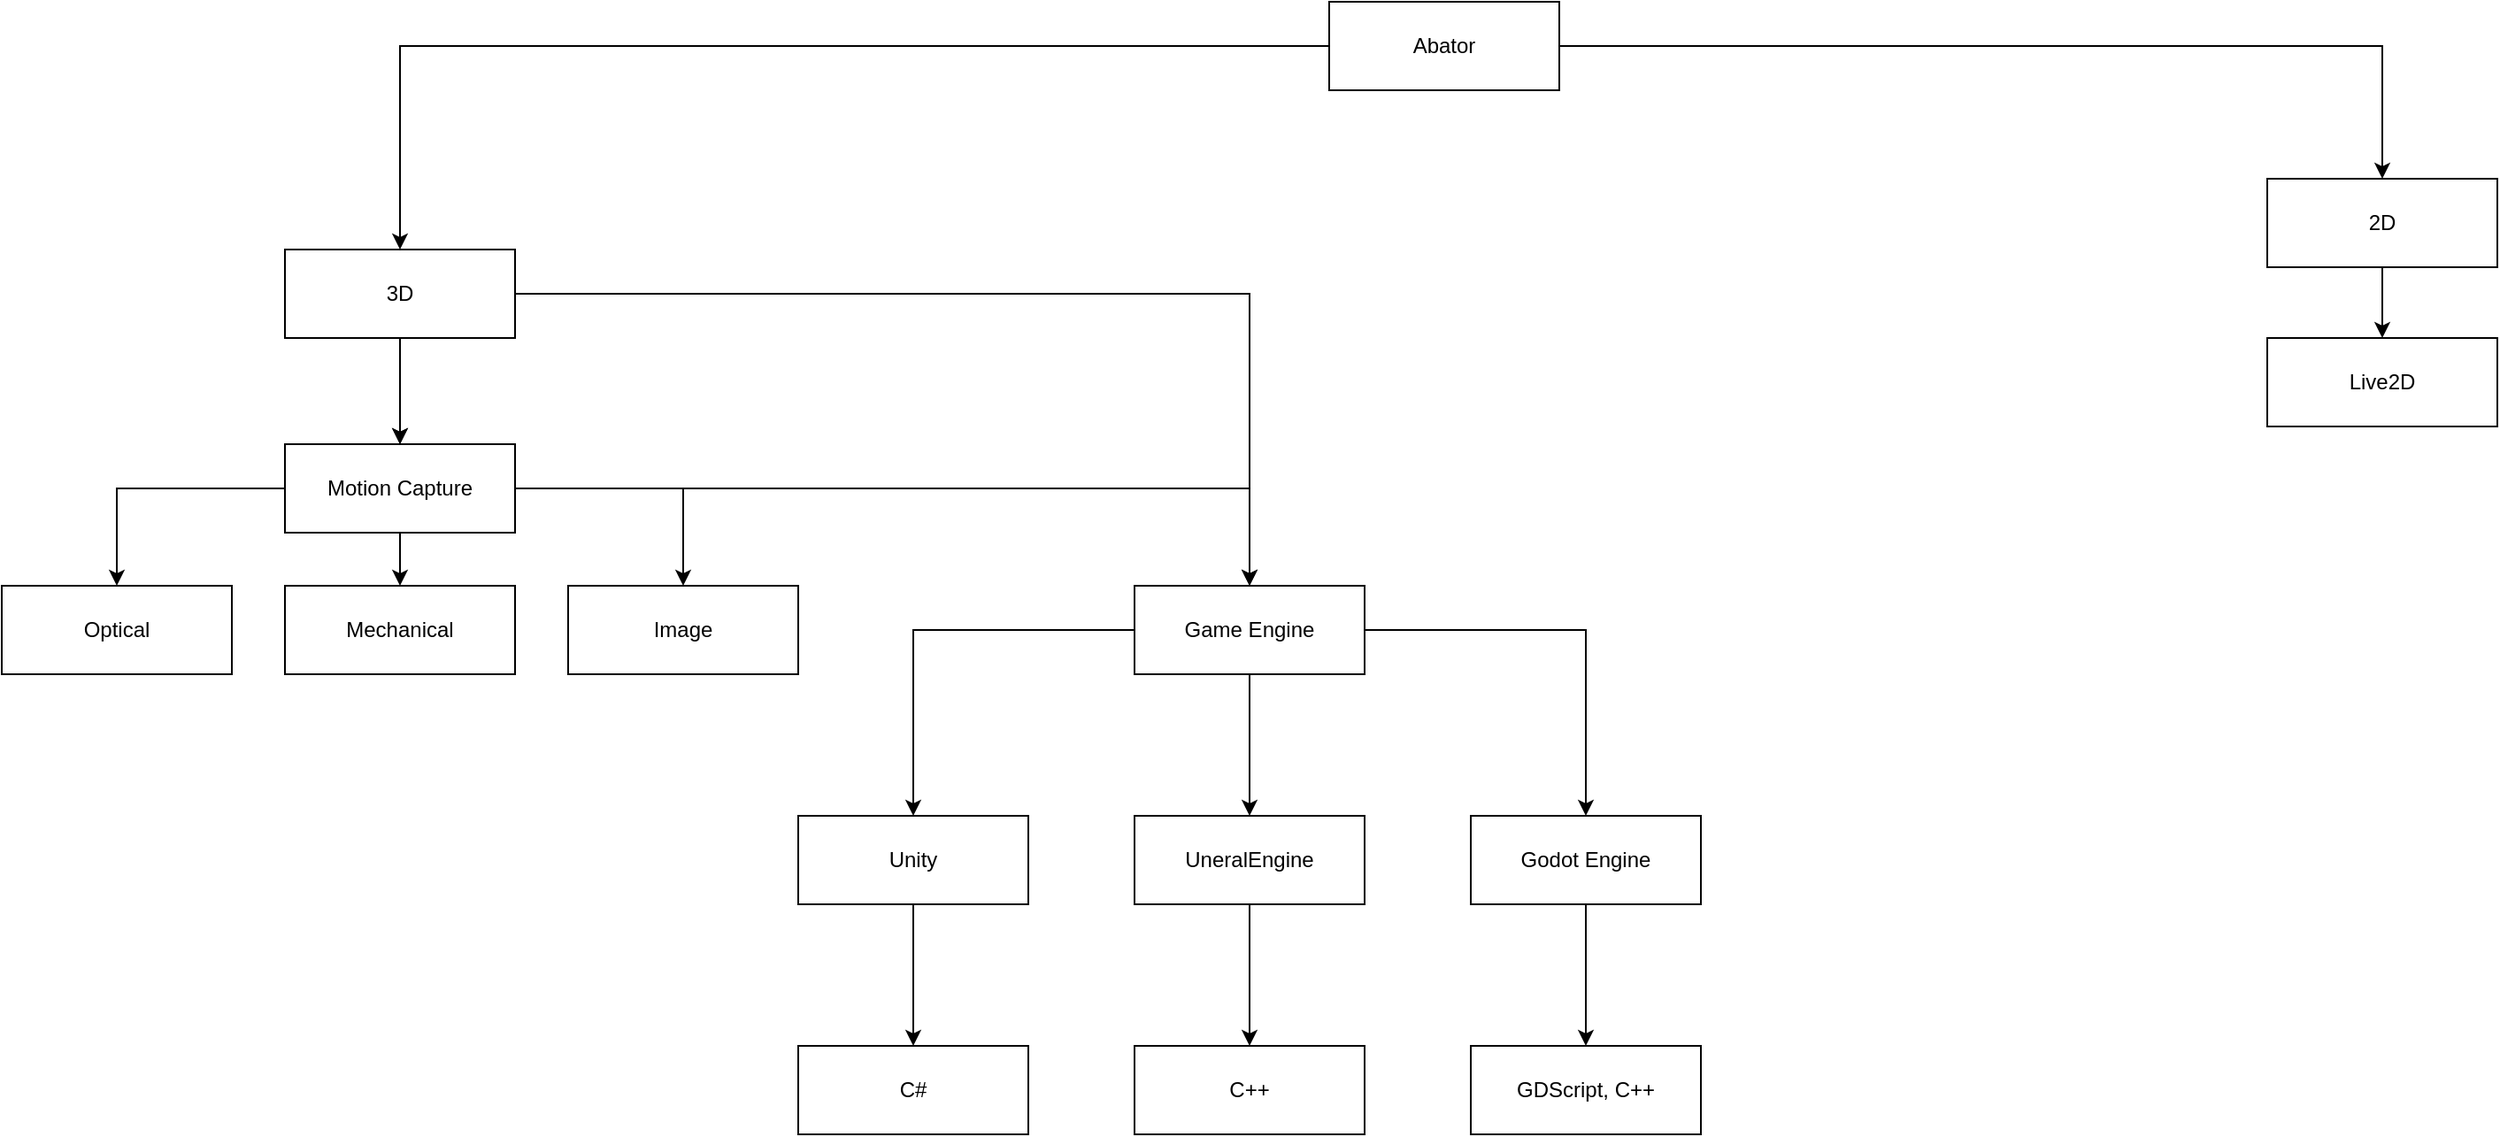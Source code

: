<mxfile version="21.2.1" type="github">
  <diagram name="ページ1" id="Wi3ow97mo1ZNvg_K3fFP">
    <mxGraphModel dx="1687" dy="822" grid="1" gridSize="10" guides="1" tooltips="1" connect="1" arrows="1" fold="1" page="1" pageScale="1" pageWidth="827" pageHeight="1169" math="0" shadow="0">
      <root>
        <mxCell id="0" />
        <mxCell id="1" parent="0" />
        <mxCell id="tcuDpP4PpeohYwXly67c-5" value="" style="edgeStyle=orthogonalEdgeStyle;rounded=0;orthogonalLoop=1;jettySize=auto;html=1;" parent="1" source="tcuDpP4PpeohYwXly67c-2" target="tcuDpP4PpeohYwXly67c-4" edge="1">
          <mxGeometry relative="1" as="geometry" />
        </mxCell>
        <mxCell id="tcuDpP4PpeohYwXly67c-7" value="" style="edgeStyle=orthogonalEdgeStyle;rounded=0;orthogonalLoop=1;jettySize=auto;html=1;" parent="1" source="tcuDpP4PpeohYwXly67c-2" target="tcuDpP4PpeohYwXly67c-6" edge="1">
          <mxGeometry relative="1" as="geometry" />
        </mxCell>
        <mxCell id="tcuDpP4PpeohYwXly67c-2" value="Abator" style="rounded=0;whiteSpace=wrap;html=1;" parent="1" vertex="1">
          <mxGeometry x="760" width="130" height="50" as="geometry" />
        </mxCell>
        <mxCell id="tcuDpP4PpeohYwXly67c-11" value="" style="edgeStyle=orthogonalEdgeStyle;rounded=0;orthogonalLoop=1;jettySize=auto;html=1;" parent="1" source="tcuDpP4PpeohYwXly67c-4" target="tcuDpP4PpeohYwXly67c-10" edge="1">
          <mxGeometry relative="1" as="geometry" />
        </mxCell>
        <mxCell id="tcuDpP4PpeohYwXly67c-12" value="" style="edgeStyle=orthogonalEdgeStyle;rounded=0;orthogonalLoop=1;jettySize=auto;html=1;" parent="1" source="tcuDpP4PpeohYwXly67c-4" target="tcuDpP4PpeohYwXly67c-10" edge="1">
          <mxGeometry relative="1" as="geometry" />
        </mxCell>
        <mxCell id="tcuDpP4PpeohYwXly67c-17" value="" style="edgeStyle=orthogonalEdgeStyle;rounded=0;orthogonalLoop=1;jettySize=auto;html=1;" parent="1" source="tcuDpP4PpeohYwXly67c-4" target="tcuDpP4PpeohYwXly67c-16" edge="1">
          <mxGeometry relative="1" as="geometry" />
        </mxCell>
        <mxCell id="tcuDpP4PpeohYwXly67c-4" value="3D" style="rounded=0;whiteSpace=wrap;html=1;" parent="1" vertex="1">
          <mxGeometry x="170" y="140" width="130" height="50" as="geometry" />
        </mxCell>
        <mxCell id="tcuDpP4PpeohYwXly67c-9" value="" style="edgeStyle=orthogonalEdgeStyle;rounded=0;orthogonalLoop=1;jettySize=auto;html=1;" parent="1" source="tcuDpP4PpeohYwXly67c-6" target="tcuDpP4PpeohYwXly67c-8" edge="1">
          <mxGeometry relative="1" as="geometry" />
        </mxCell>
        <mxCell id="tcuDpP4PpeohYwXly67c-6" value="2D" style="rounded=0;whiteSpace=wrap;html=1;" parent="1" vertex="1">
          <mxGeometry x="1290" y="100" width="130" height="50" as="geometry" />
        </mxCell>
        <mxCell id="tcuDpP4PpeohYwXly67c-8" value="Live2D" style="rounded=0;whiteSpace=wrap;html=1;" parent="1" vertex="1">
          <mxGeometry x="1290" y="190" width="130" height="50" as="geometry" />
        </mxCell>
        <mxCell id="tcuDpP4PpeohYwXly67c-27" style="edgeStyle=orthogonalEdgeStyle;rounded=0;orthogonalLoop=1;jettySize=auto;html=1;entryX=0.5;entryY=0;entryDx=0;entryDy=0;" parent="1" source="tcuDpP4PpeohYwXly67c-10" target="tcuDpP4PpeohYwXly67c-16" edge="1">
          <mxGeometry relative="1" as="geometry" />
        </mxCell>
        <mxCell id="zU3tg62MZt87XB0nuInP-10" value="" style="edgeStyle=orthogonalEdgeStyle;rounded=0;orthogonalLoop=1;jettySize=auto;html=1;" edge="1" parent="1" source="tcuDpP4PpeohYwXly67c-10" target="zU3tg62MZt87XB0nuInP-9">
          <mxGeometry relative="1" as="geometry" />
        </mxCell>
        <mxCell id="zU3tg62MZt87XB0nuInP-12" value="" style="edgeStyle=orthogonalEdgeStyle;rounded=0;orthogonalLoop=1;jettySize=auto;html=1;" edge="1" parent="1" target="zU3tg62MZt87XB0nuInP-11">
          <mxGeometry relative="1" as="geometry">
            <mxPoint x="225" y="260" as="sourcePoint" />
          </mxGeometry>
        </mxCell>
        <mxCell id="zU3tg62MZt87XB0nuInP-14" value="" style="edgeStyle=orthogonalEdgeStyle;rounded=0;orthogonalLoop=1;jettySize=auto;html=1;" edge="1" parent="1" source="tcuDpP4PpeohYwXly67c-10" target="zU3tg62MZt87XB0nuInP-13">
          <mxGeometry relative="1" as="geometry" />
        </mxCell>
        <mxCell id="tcuDpP4PpeohYwXly67c-10" value="Motion Capture" style="rounded=0;whiteSpace=wrap;html=1;" parent="1" vertex="1">
          <mxGeometry x="170" y="250" width="130" height="50" as="geometry" />
        </mxCell>
        <mxCell id="tcuDpP4PpeohYwXly67c-20" value="" style="edgeStyle=orthogonalEdgeStyle;rounded=0;orthogonalLoop=1;jettySize=auto;html=1;" parent="1" source="tcuDpP4PpeohYwXly67c-16" target="tcuDpP4PpeohYwXly67c-19" edge="1">
          <mxGeometry relative="1" as="geometry" />
        </mxCell>
        <mxCell id="tcuDpP4PpeohYwXly67c-23" value="" style="edgeStyle=orthogonalEdgeStyle;rounded=0;orthogonalLoop=1;jettySize=auto;html=1;" parent="1" source="tcuDpP4PpeohYwXly67c-16" target="tcuDpP4PpeohYwXly67c-22" edge="1">
          <mxGeometry relative="1" as="geometry" />
        </mxCell>
        <mxCell id="tcuDpP4PpeohYwXly67c-26" value="" style="edgeStyle=orthogonalEdgeStyle;rounded=0;orthogonalLoop=1;jettySize=auto;html=1;" parent="1" source="tcuDpP4PpeohYwXly67c-16" target="tcuDpP4PpeohYwXly67c-25" edge="1">
          <mxGeometry relative="1" as="geometry" />
        </mxCell>
        <mxCell id="tcuDpP4PpeohYwXly67c-16" value="Game Engine" style="rounded=0;whiteSpace=wrap;html=1;" parent="1" vertex="1">
          <mxGeometry x="650" y="330" width="130" height="50" as="geometry" />
        </mxCell>
        <mxCell id="zU3tg62MZt87XB0nuInP-2" value="" style="edgeStyle=orthogonalEdgeStyle;rounded=0;orthogonalLoop=1;jettySize=auto;html=1;" edge="1" parent="1" source="tcuDpP4PpeohYwXly67c-19" target="zU3tg62MZt87XB0nuInP-1">
          <mxGeometry relative="1" as="geometry" />
        </mxCell>
        <mxCell id="tcuDpP4PpeohYwXly67c-19" value="Unity" style="rounded=0;whiteSpace=wrap;html=1;" parent="1" vertex="1">
          <mxGeometry x="460" y="460" width="130" height="50" as="geometry" />
        </mxCell>
        <mxCell id="zU3tg62MZt87XB0nuInP-4" value="" style="edgeStyle=orthogonalEdgeStyle;rounded=0;orthogonalLoop=1;jettySize=auto;html=1;" edge="1" parent="1" source="tcuDpP4PpeohYwXly67c-22" target="zU3tg62MZt87XB0nuInP-3">
          <mxGeometry relative="1" as="geometry" />
        </mxCell>
        <mxCell id="tcuDpP4PpeohYwXly67c-22" value="UneralEngine" style="rounded=0;whiteSpace=wrap;html=1;" parent="1" vertex="1">
          <mxGeometry x="650" y="460" width="130" height="50" as="geometry" />
        </mxCell>
        <mxCell id="zU3tg62MZt87XB0nuInP-7" value="" style="edgeStyle=orthogonalEdgeStyle;rounded=0;orthogonalLoop=1;jettySize=auto;html=1;" edge="1" parent="1" source="tcuDpP4PpeohYwXly67c-25" target="zU3tg62MZt87XB0nuInP-6">
          <mxGeometry relative="1" as="geometry" />
        </mxCell>
        <mxCell id="tcuDpP4PpeohYwXly67c-25" value="Godot Engine" style="rounded=0;whiteSpace=wrap;html=1;" parent="1" vertex="1">
          <mxGeometry x="840" y="460" width="130" height="50" as="geometry" />
        </mxCell>
        <mxCell id="zU3tg62MZt87XB0nuInP-1" value="C#" style="rounded=0;whiteSpace=wrap;html=1;" vertex="1" parent="1">
          <mxGeometry x="460" y="590" width="130" height="50" as="geometry" />
        </mxCell>
        <mxCell id="zU3tg62MZt87XB0nuInP-3" value="C++" style="rounded=0;whiteSpace=wrap;html=1;" vertex="1" parent="1">
          <mxGeometry x="650" y="590" width="130" height="50" as="geometry" />
        </mxCell>
        <mxCell id="zU3tg62MZt87XB0nuInP-6" value="GDScript, C++" style="rounded=0;whiteSpace=wrap;html=1;" vertex="1" parent="1">
          <mxGeometry x="840" y="590" width="130" height="50" as="geometry" />
        </mxCell>
        <mxCell id="zU3tg62MZt87XB0nuInP-9" value="Optical" style="rounded=0;whiteSpace=wrap;html=1;" vertex="1" parent="1">
          <mxGeometry x="10" y="330" width="130" height="50" as="geometry" />
        </mxCell>
        <mxCell id="zU3tg62MZt87XB0nuInP-11" value="Mechanical" style="rounded=0;whiteSpace=wrap;html=1;" vertex="1" parent="1">
          <mxGeometry x="170" y="330" width="130" height="50" as="geometry" />
        </mxCell>
        <mxCell id="zU3tg62MZt87XB0nuInP-13" value="Image" style="rounded=0;whiteSpace=wrap;html=1;" vertex="1" parent="1">
          <mxGeometry x="330" y="330" width="130" height="50" as="geometry" />
        </mxCell>
      </root>
    </mxGraphModel>
  </diagram>
</mxfile>
